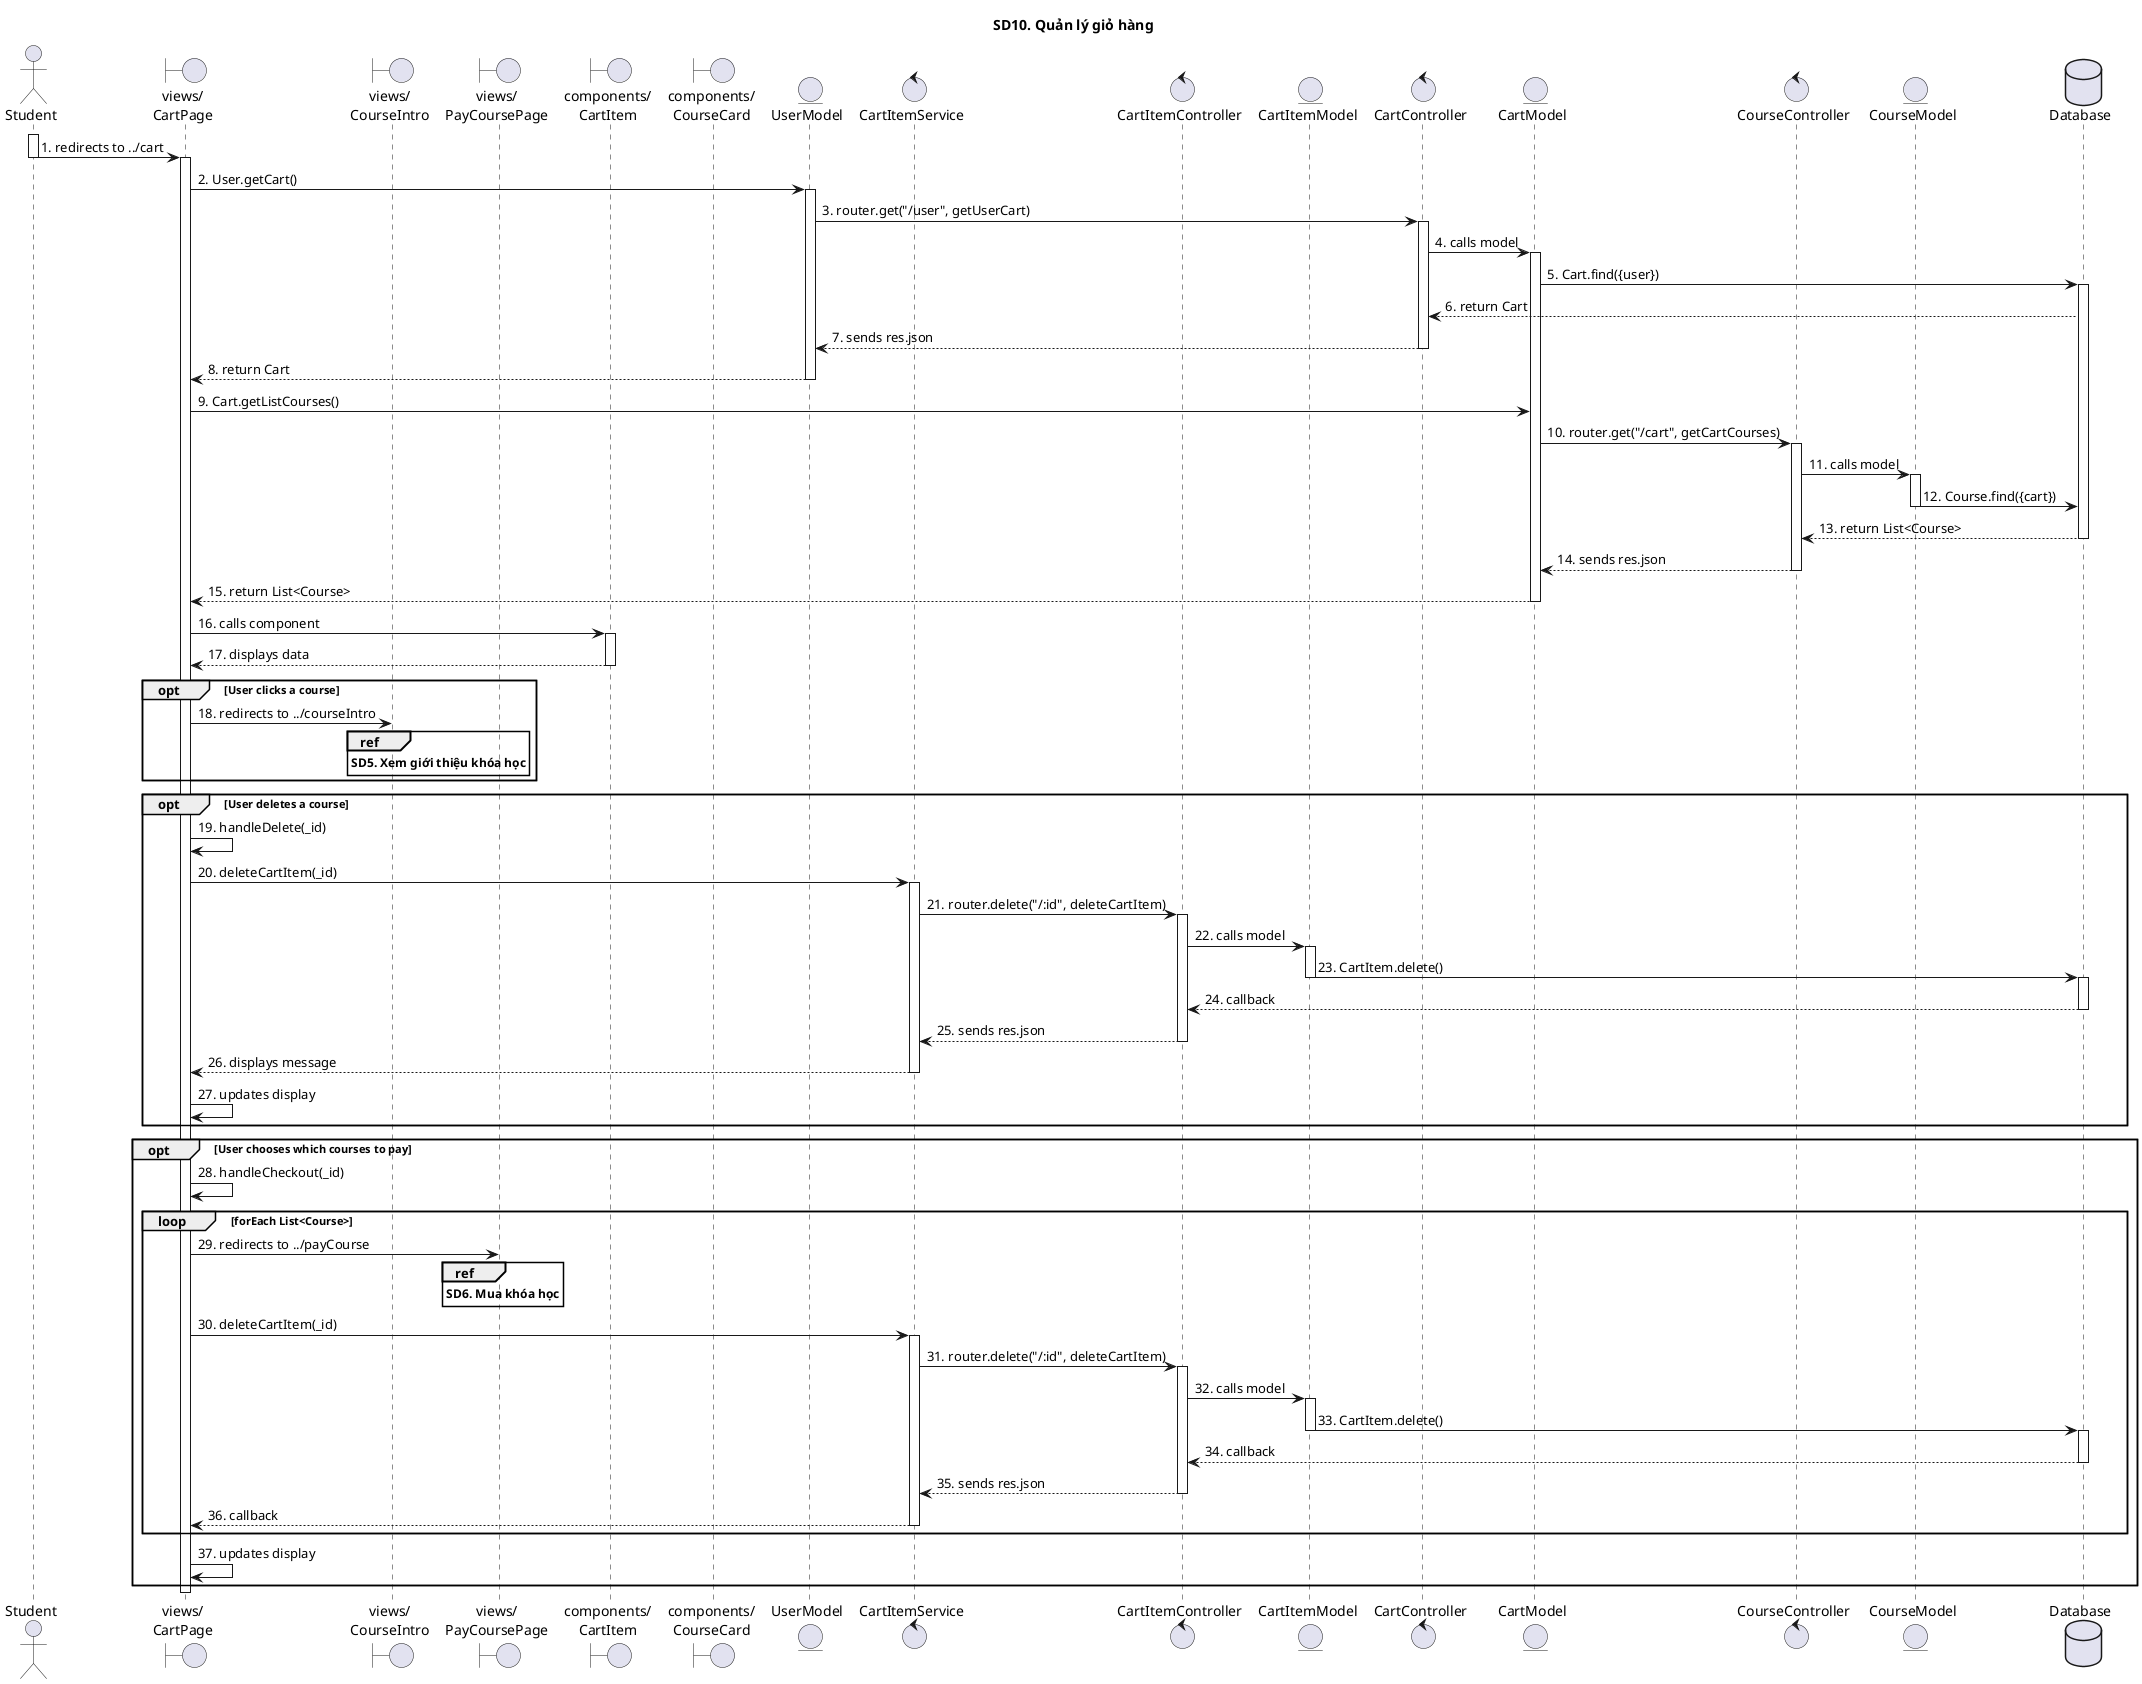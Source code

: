 @startuml

title SD10. Quản lý giỏ hàng

actor "Student" as Actor
boundary "views/\nCartPage" as CartPage
boundary "views/\nCourseIntro" as CourseIntro
boundary "views/\nPayCoursePage" as PayCourse
boundary "components/\nCartItem" as CartItem
boundary "components/\nCourseCard" as CourseCard
entity "UserModel"
control "CartItemService"
control "CartItemController"
entity "CartItemModel"
control "CartController"
entity "CartModel"
control "CourseController"
entity "CourseModel"
database "Database" as Database

activate Actor
Actor -> CartPage: 1. redirects to ../cart
deactivate Actor
activate CartPage
CartPage -> UserModel: 2. User.getCart()
activate UserModel
UserModel -> CartController: 3. router.get("/user", getUserCart)
activate CartController
CartController -> CartModel: 4. calls model
activate CartModel
CartModel -> Database: 5. Cart.find({user})
activate Database
Database --> CartController: 6. return Cart
CartController --> UserModel: 7. sends res.json
deactivate CartController
UserModel --> CartPage: 8. return Cart
deactivate UserModel
CartPage -> CartModel: 9. Cart.getListCourses()
CartModel -> CourseController: 10. router.get("/cart", getCartCourses)
activate CourseController
CourseController -> CourseModel: 11. calls model
activate CourseModel
CourseModel -> Database: 12. Course.find({cart})
deactivate CourseModel
Database --> CourseController: 13. return List<Course>
deactivate Database
CourseController --> CartModel: 14. sends res.json
deactivate CourseController
CartModel --> CartPage: 15. return List<Course>
deactivate CartModel
CartPage -> CartItem: 16. calls component
activate CartItem
CartItem --> CartPage: 17. displays data
deactivate CartItem

opt User clicks a course
CartPage -> CourseIntro: 18. redirects to ../courseIntro
ref over CourseIntro
**SD5. Xem giới thiệu khóa học**
end ref
end group

opt User deletes a course
CartPage -> CartPage: 19. handleDelete(_id)
CartPage -> CartItemService: 20. deleteCartItem(_id)
activate CartItemService
CartItemService -> CartItemController: 21. router.delete("/:id", deleteCartItem)
activate CartItemController
CartItemController -> CartItemModel: 22. calls model
activate CartItemModel
CartItemModel -> Database: 23. CartItem.delete()
deactivate CartItemModel
activate Database
Database --> CartItemController: 24. callback
deactivate Database
CartItemController --> CartItemService: 25. sends res.json
deactivate CartItemController
CartItemService --> CartPage: 26. displays message
deactivate CartItemService
CartPage -> CartPage: 27. updates display
end group

opt User chooses which courses to pay
CartPage -> CartPage: 28. handleCheckout(_id)
loop forEach List<Course>
CartPage -> PayCourse: 29. redirects to ../payCourse
ref over PayCourse
**SD6. Mua khóa học**
end ref
CartPage -> CartItemService: 30. deleteCartItem(_id)
activate CartItemService
CartItemService -> CartItemController: 31. router.delete("/:id", deleteCartItem)
activate CartItemController
CartItemController -> CartItemModel: 32. calls model
activate CartItemModel
CartItemModel -> Database: 33. CartItem.delete()
deactivate CartItemModel
activate Database
Database --> CartItemController: 34. callback
deactivate Database
CartItemController --> CartItemService: 35. sends res.json
deactivate CartItemController
CartItemService --> CartPage: 36. callback
deactivate CartItemService
end
CartPage -> CartPage: 37. updates display
end
deactivate CartPage
@enduml